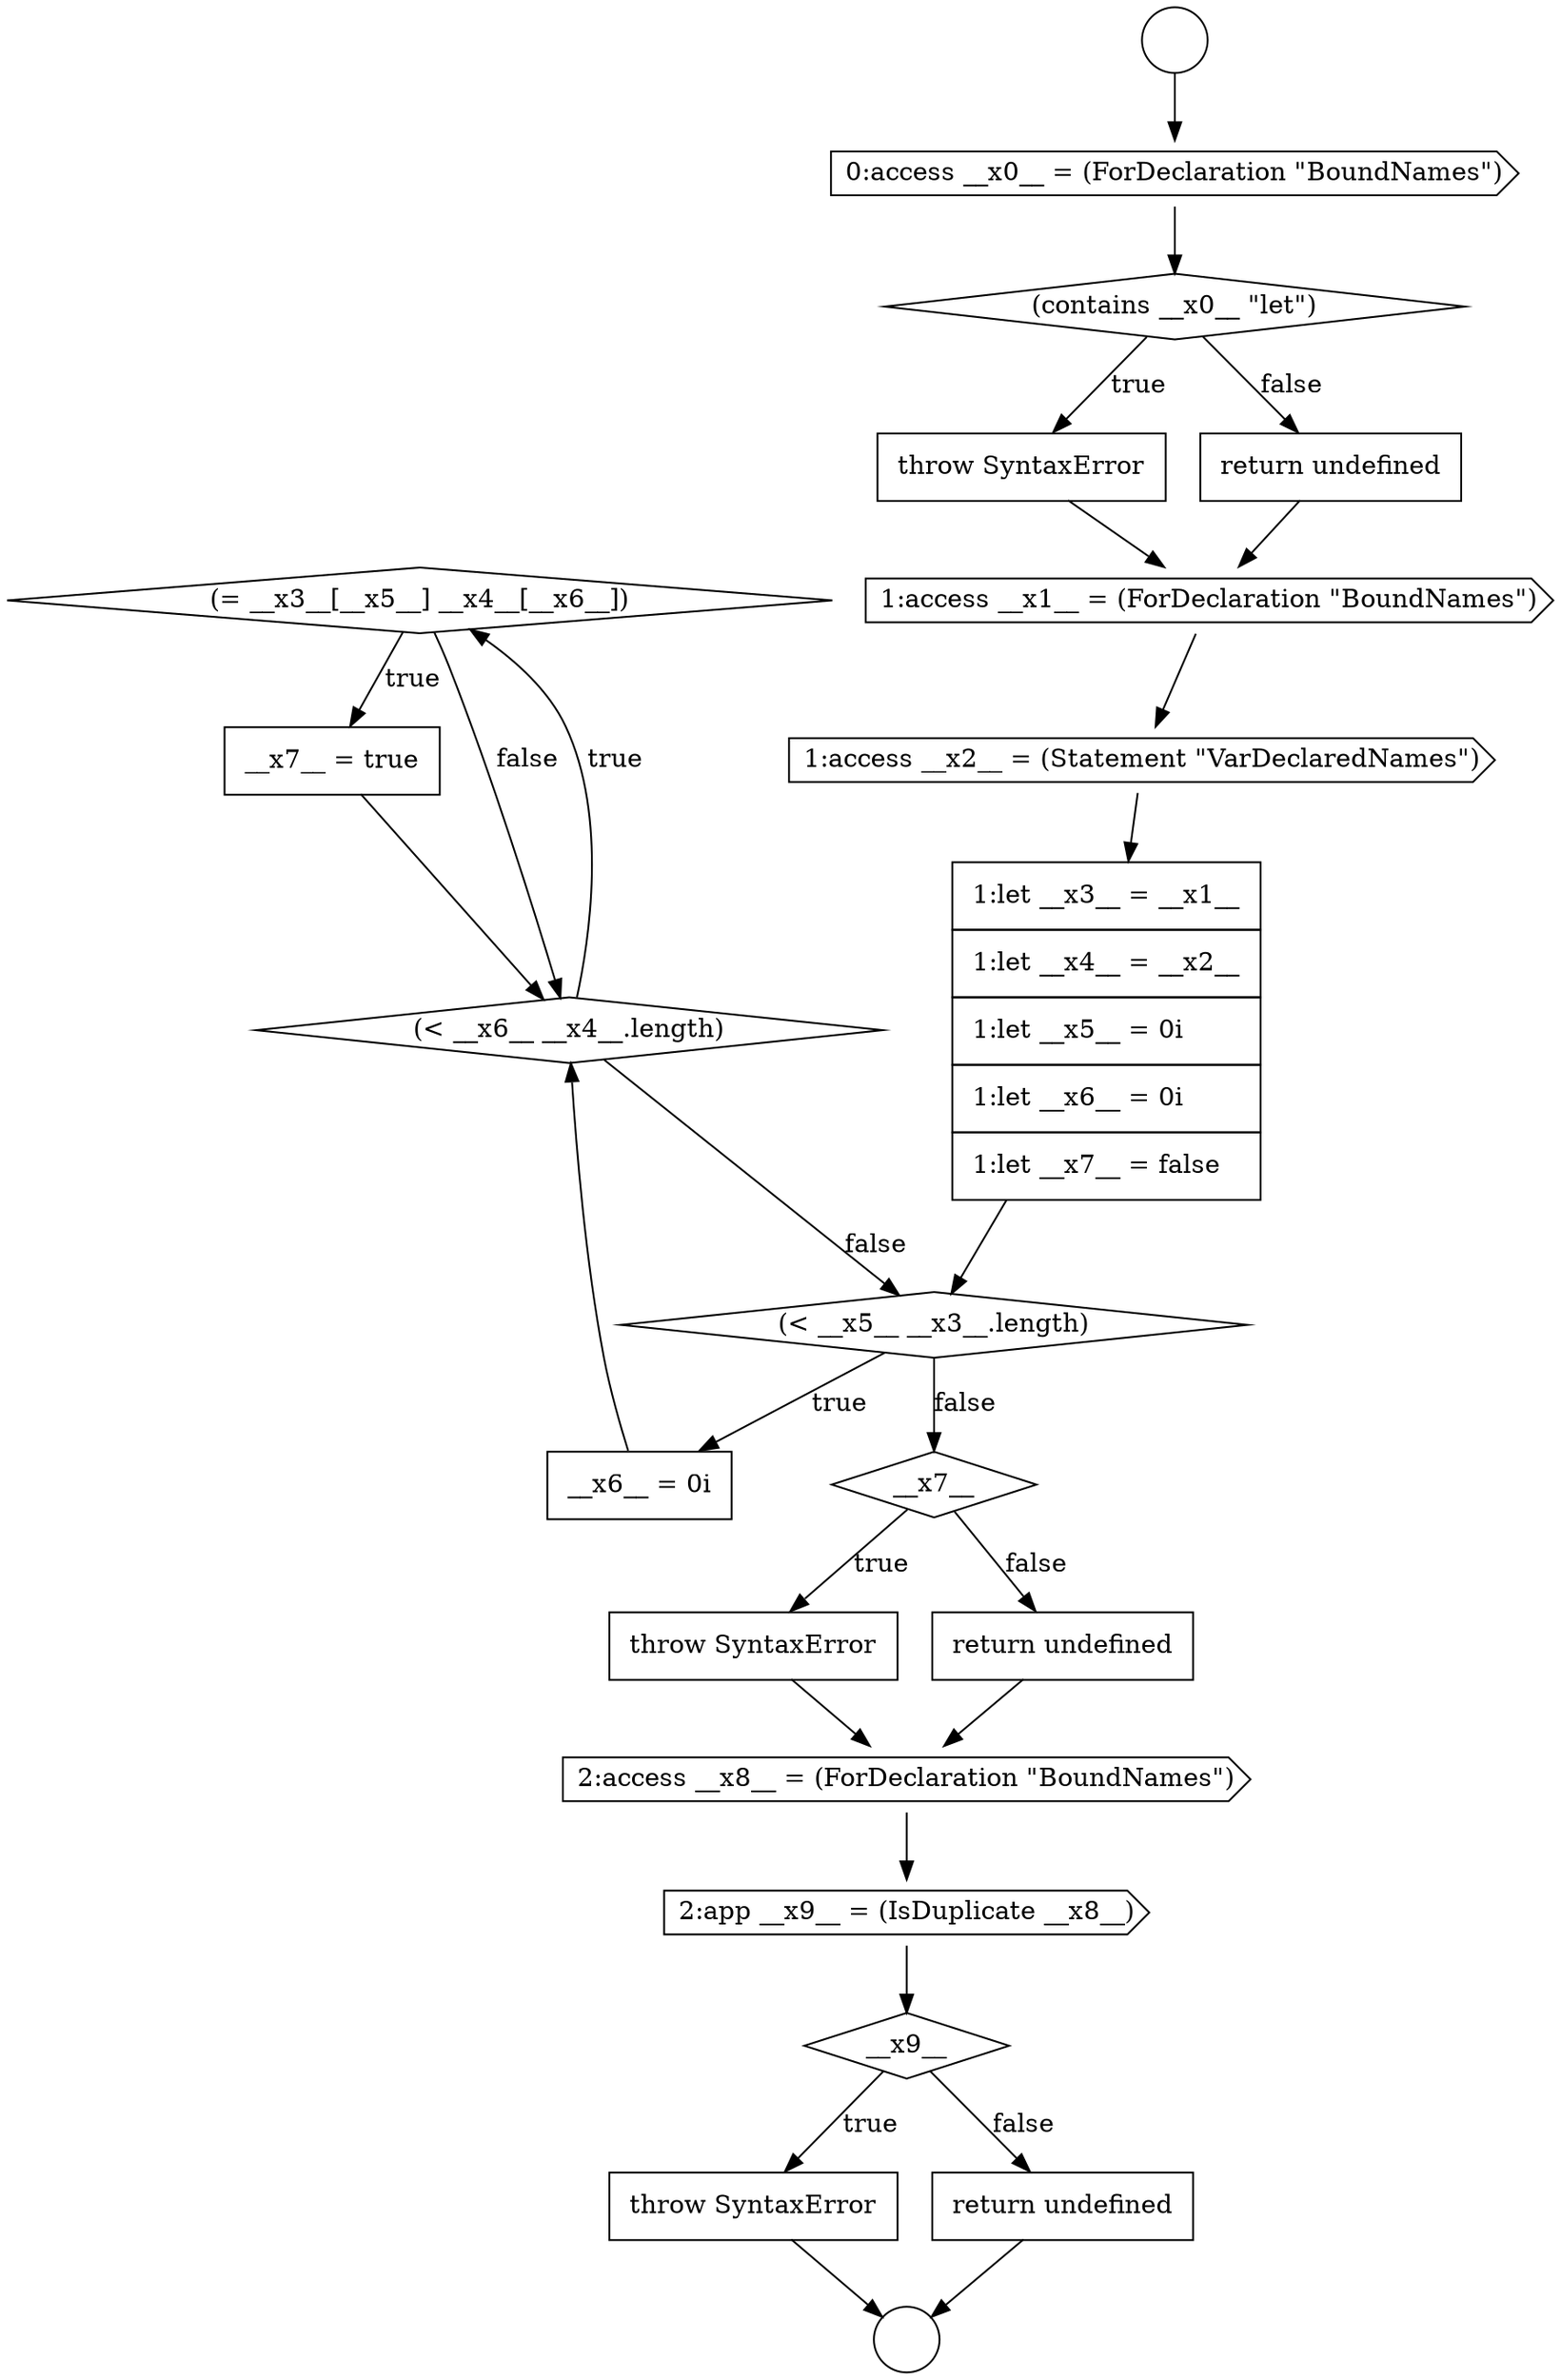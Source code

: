 digraph {
  node18504 [shape=diamond, label=<<font color="black">(= __x3__[__x5__] __x4__[__x6__])</font>> color="black" fillcolor="white" style=filled]
  node18499 [shape=cds, label=<<font color="black">1:access __x2__ = (Statement &quot;VarDeclaredNames&quot;)</font>> color="black" fillcolor="white" style=filled]
  node18496 [shape=none, margin=0, label=<<font color="black">
    <table border="0" cellborder="1" cellspacing="0" cellpadding="10">
      <tr><td align="left">throw SyntaxError</td></tr>
    </table>
  </font>> color="black" fillcolor="white" style=filled]
  node18507 [shape=none, margin=0, label=<<font color="black">
    <table border="0" cellborder="1" cellspacing="0" cellpadding="10">
      <tr><td align="left">throw SyntaxError</td></tr>
    </table>
  </font>> color="black" fillcolor="white" style=filled]
  node18512 [shape=none, margin=0, label=<<font color="black">
    <table border="0" cellborder="1" cellspacing="0" cellpadding="10">
      <tr><td align="left">throw SyntaxError</td></tr>
    </table>
  </font>> color="black" fillcolor="white" style=filled]
  node18508 [shape=none, margin=0, label=<<font color="black">
    <table border="0" cellborder="1" cellspacing="0" cellpadding="10">
      <tr><td align="left">return undefined</td></tr>
    </table>
  </font>> color="black" fillcolor="white" style=filled]
  node18494 [shape=cds, label=<<font color="black">0:access __x0__ = (ForDeclaration &quot;BoundNames&quot;)</font>> color="black" fillcolor="white" style=filled]
  node18497 [shape=none, margin=0, label=<<font color="black">
    <table border="0" cellborder="1" cellspacing="0" cellpadding="10">
      <tr><td align="left">return undefined</td></tr>
    </table>
  </font>> color="black" fillcolor="white" style=filled]
  node18502 [shape=none, margin=0, label=<<font color="black">
    <table border="0" cellborder="1" cellspacing="0" cellpadding="10">
      <tr><td align="left">__x6__ = 0i</td></tr>
    </table>
  </font>> color="black" fillcolor="white" style=filled]
  node18505 [shape=none, margin=0, label=<<font color="black">
    <table border="0" cellborder="1" cellspacing="0" cellpadding="10">
      <tr><td align="left">__x7__ = true</td></tr>
    </table>
  </font>> color="black" fillcolor="white" style=filled]
  node18509 [shape=cds, label=<<font color="black">2:access __x8__ = (ForDeclaration &quot;BoundNames&quot;)</font>> color="black" fillcolor="white" style=filled]
  node18500 [shape=none, margin=0, label=<<font color="black">
    <table border="0" cellborder="1" cellspacing="0" cellpadding="10">
      <tr><td align="left">1:let __x3__ = __x1__</td></tr>
      <tr><td align="left">1:let __x4__ = __x2__</td></tr>
      <tr><td align="left">1:let __x5__ = 0i</td></tr>
      <tr><td align="left">1:let __x6__ = 0i</td></tr>
      <tr><td align="left">1:let __x7__ = false</td></tr>
    </table>
  </font>> color="black" fillcolor="white" style=filled]
  node18506 [shape=diamond, label=<<font color="black">__x7__</font>> color="black" fillcolor="white" style=filled]
  node18510 [shape=cds, label=<<font color="black">2:app __x9__ = (IsDuplicate __x8__)</font>> color="black" fillcolor="white" style=filled]
  node18492 [shape=circle label=" " color="black" fillcolor="white" style=filled]
  node18511 [shape=diamond, label=<<font color="black">__x9__</font>> color="black" fillcolor="white" style=filled]
  node18498 [shape=cds, label=<<font color="black">1:access __x1__ = (ForDeclaration &quot;BoundNames&quot;)</font>> color="black" fillcolor="white" style=filled]
  node18513 [shape=none, margin=0, label=<<font color="black">
    <table border="0" cellborder="1" cellspacing="0" cellpadding="10">
      <tr><td align="left">return undefined</td></tr>
    </table>
  </font>> color="black" fillcolor="white" style=filled]
  node18493 [shape=circle label=" " color="black" fillcolor="white" style=filled]
  node18503 [shape=diamond, label=<<font color="black">(&lt; __x6__ __x4__.length)</font>> color="black" fillcolor="white" style=filled]
  node18495 [shape=diamond, label=<<font color="black">(contains __x0__ &quot;let&quot;)</font>> color="black" fillcolor="white" style=filled]
  node18501 [shape=diamond, label=<<font color="black">(&lt; __x5__ __x3__.length)</font>> color="black" fillcolor="white" style=filled]
  node18509 -> node18510 [ color="black"]
  node18496 -> node18498 [ color="black"]
  node18500 -> node18501 [ color="black"]
  node18511 -> node18512 [label=<<font color="black">true</font>> color="black"]
  node18511 -> node18513 [label=<<font color="black">false</font>> color="black"]
  node18508 -> node18509 [ color="black"]
  node18497 -> node18498 [ color="black"]
  node18498 -> node18499 [ color="black"]
  node18512 -> node18493 [ color="black"]
  node18506 -> node18507 [label=<<font color="black">true</font>> color="black"]
  node18506 -> node18508 [label=<<font color="black">false</font>> color="black"]
  node18492 -> node18494 [ color="black"]
  node18507 -> node18509 [ color="black"]
  node18504 -> node18505 [label=<<font color="black">true</font>> color="black"]
  node18504 -> node18503 [label=<<font color="black">false</font>> color="black"]
  node18510 -> node18511 [ color="black"]
  node18513 -> node18493 [ color="black"]
  node18499 -> node18500 [ color="black"]
  node18502 -> node18503 [ color="black"]
  node18495 -> node18496 [label=<<font color="black">true</font>> color="black"]
  node18495 -> node18497 [label=<<font color="black">false</font>> color="black"]
  node18501 -> node18502 [label=<<font color="black">true</font>> color="black"]
  node18501 -> node18506 [label=<<font color="black">false</font>> color="black"]
  node18503 -> node18504 [label=<<font color="black">true</font>> color="black"]
  node18503 -> node18501 [label=<<font color="black">false</font>> color="black"]
  node18494 -> node18495 [ color="black"]
  node18505 -> node18503 [ color="black"]
}
